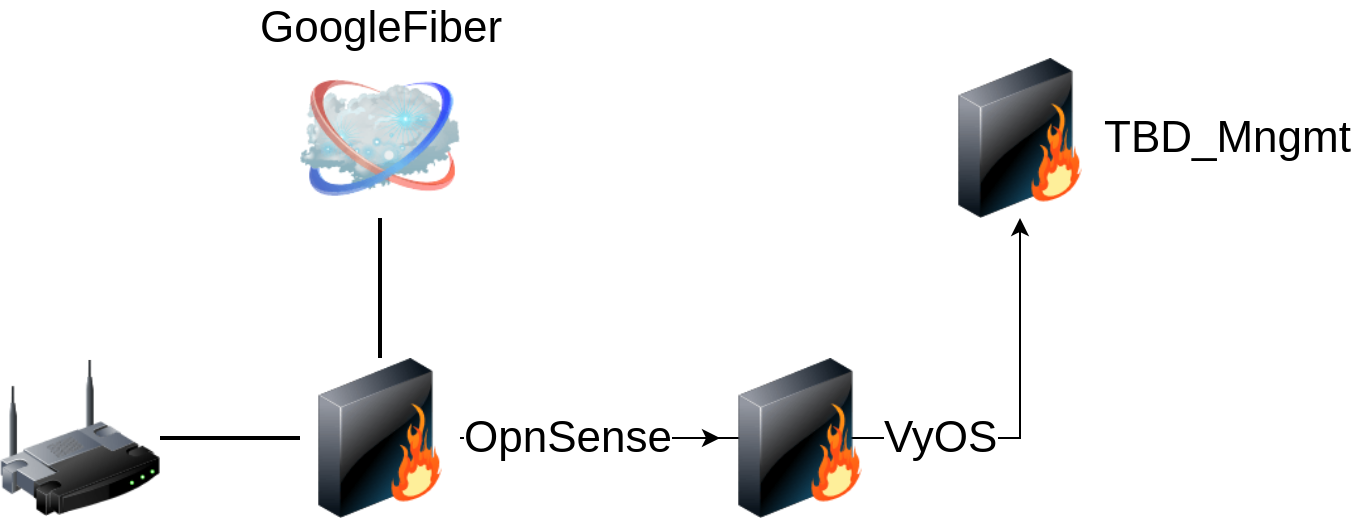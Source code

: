 <mxfile version="14.8.2" type="github">
  <diagram name="Page-1" id="55a83fd1-7818-8e21-69c5-c3457e3827bb">
    <mxGraphModel dx="946" dy="612" grid="1" gridSize="10" guides="1" tooltips="1" connect="1" arrows="1" fold="1" page="1" pageScale="1" pageWidth="1100" pageHeight="850" background="none" math="0" shadow="0">
      <root>
        <mxCell id="0" />
        <mxCell id="1" parent="0" />
        <mxCell id="69ecfefc5c41e42c-18" style="edgeStyle=none;rounded=0;html=1;labelBackgroundColor=none;endArrow=none;strokeWidth=2;fontFamily=Verdana;fontSize=22" parent="1" source="69ecfefc5c41e42c-1" target="69ecfefc5c41e42c-3" edge="1">
          <mxGeometry relative="1" as="geometry" />
        </mxCell>
        <mxCell id="69ecfefc5c41e42c-1" value="" style="image;html=1;labelBackgroundColor=#ffffff;image=img/lib/clip_art/networking/Wireless_Router_128x128.png;rounded=1;shadow=0;comic=0;strokeWidth=2;fontSize=22" parent="1" vertex="1">
          <mxGeometry x="320" y="290" width="80" height="80" as="geometry" />
        </mxCell>
        <mxCell id="69ecfefc5c41e42c-2" value="&lt;div&gt;GoogleFiber&lt;/div&gt;" style="image;html=1;labelBackgroundColor=#ffffff;image=img/lib/clip_art/networking/Cloud_128x128.png;rounded=1;shadow=0;comic=0;strokeWidth=2;fontSize=22;labelPosition=center;verticalLabelPosition=top;align=center;verticalAlign=bottom;" parent="1" vertex="1">
          <mxGeometry x="470" y="140" width="80" height="80" as="geometry" />
        </mxCell>
        <mxCell id="69ecfefc5c41e42c-19" style="edgeStyle=none;rounded=0;html=1;labelBackgroundColor=none;endArrow=none;strokeWidth=2;fontFamily=Verdana;fontSize=22" parent="1" source="69ecfefc5c41e42c-3" target="69ecfefc5c41e42c-2" edge="1">
          <mxGeometry relative="1" as="geometry" />
        </mxCell>
        <mxCell id="uYu8JDhBFFsHPAoW2Dka-6" value="" style="edgeStyle=orthogonalEdgeStyle;rounded=0;orthogonalLoop=1;jettySize=auto;html=1;" edge="1" parent="1" source="69ecfefc5c41e42c-3" target="uYu8JDhBFFsHPAoW2Dka-5">
          <mxGeometry relative="1" as="geometry" />
        </mxCell>
        <mxCell id="uYu8JDhBFFsHPAoW2Dka-8" value="" style="edgeStyle=orthogonalEdgeStyle;rounded=0;orthogonalLoop=1;jettySize=auto;html=1;" edge="1" parent="1" source="69ecfefc5c41e42c-3" target="uYu8JDhBFFsHPAoW2Dka-7">
          <mxGeometry relative="1" as="geometry" />
        </mxCell>
        <mxCell id="69ecfefc5c41e42c-3" value="&lt;div&gt;OpnSense&lt;/div&gt;" style="image;html=1;labelBackgroundColor=#ffffff;image=img/lib/clip_art/networking/Firewall_128x128.png;rounded=1;shadow=0;comic=0;strokeWidth=2;fontSize=22;labelPosition=right;verticalLabelPosition=middle;align=left;verticalAlign=middle;" parent="1" vertex="1">
          <mxGeometry x="470" y="290" width="80" height="80" as="geometry" />
        </mxCell>
        <mxCell id="uYu8JDhBFFsHPAoW2Dka-5" value="TBD_Mngmt" style="image;html=1;labelBackgroundColor=#ffffff;image=img/lib/clip_art/networking/Firewall_128x128.png;rounded=1;shadow=0;comic=0;strokeWidth=2;fontSize=22;labelPosition=right;verticalLabelPosition=middle;align=left;verticalAlign=middle;" vertex="1" parent="1">
          <mxGeometry x="790" y="140" width="80" height="80" as="geometry" />
        </mxCell>
        <mxCell id="uYu8JDhBFFsHPAoW2Dka-7" value="&lt;div&gt;VyOS&lt;/div&gt;" style="image;html=1;labelBackgroundColor=#ffffff;image=img/lib/clip_art/networking/Firewall_128x128.png;rounded=1;shadow=0;comic=0;strokeWidth=2;fontSize=22;labelPosition=right;verticalLabelPosition=middle;align=left;verticalAlign=middle;" vertex="1" parent="1">
          <mxGeometry x="680" y="290" width="80" height="80" as="geometry" />
        </mxCell>
      </root>
    </mxGraphModel>
  </diagram>
</mxfile>
